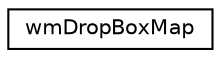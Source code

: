 digraph G
{
  edge [fontname="Helvetica",fontsize="10",labelfontname="Helvetica",labelfontsize="10"];
  node [fontname="Helvetica",fontsize="10",shape=record];
  rankdir=LR;
  Node1 [label="wmDropBoxMap",height=0.2,width=0.4,color="black", fillcolor="white", style="filled",URL="$de/d64/structwmDropBoxMap.html"];
}
